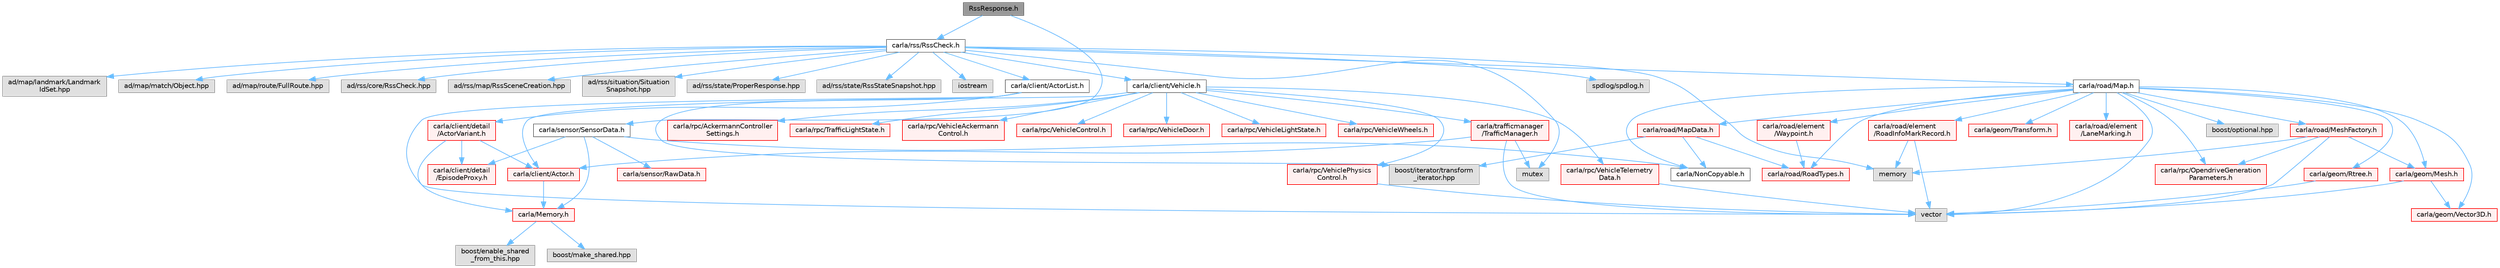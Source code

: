 digraph "RssResponse.h"
{
 // INTERACTIVE_SVG=YES
 // LATEX_PDF_SIZE
  bgcolor="transparent";
  edge [fontname=Helvetica,fontsize=10,labelfontname=Helvetica,labelfontsize=10];
  node [fontname=Helvetica,fontsize=10,shape=box,height=0.2,width=0.4];
  Node1 [id="Node000001",label="RssResponse.h",height=0.2,width=0.4,color="gray40", fillcolor="grey60", style="filled", fontcolor="black",tooltip=" "];
  Node1 -> Node2 [id="edge1_Node000001_Node000002",color="steelblue1",style="solid",tooltip=" "];
  Node2 [id="Node000002",label="carla/rss/RssCheck.h",height=0.2,width=0.4,color="grey40", fillcolor="white", style="filled",URL="$d8/dab/RssCheck_8h.html",tooltip=" "];
  Node2 -> Node3 [id="edge2_Node000002_Node000003",color="steelblue1",style="solid",tooltip=" "];
  Node3 [id="Node000003",label="spdlog/spdlog.h",height=0.2,width=0.4,color="grey60", fillcolor="#E0E0E0", style="filled",tooltip=" "];
  Node2 -> Node4 [id="edge3_Node000002_Node000004",color="steelblue1",style="solid",tooltip=" "];
  Node4 [id="Node000004",label="ad/map/landmark/Landmark\lIdSet.hpp",height=0.2,width=0.4,color="grey60", fillcolor="#E0E0E0", style="filled",tooltip=" "];
  Node2 -> Node5 [id="edge4_Node000002_Node000005",color="steelblue1",style="solid",tooltip=" "];
  Node5 [id="Node000005",label="ad/map/match/Object.hpp",height=0.2,width=0.4,color="grey60", fillcolor="#E0E0E0", style="filled",tooltip=" "];
  Node2 -> Node6 [id="edge5_Node000002_Node000006",color="steelblue1",style="solid",tooltip=" "];
  Node6 [id="Node000006",label="ad/map/route/FullRoute.hpp",height=0.2,width=0.4,color="grey60", fillcolor="#E0E0E0", style="filled",tooltip=" "];
  Node2 -> Node7 [id="edge6_Node000002_Node000007",color="steelblue1",style="solid",tooltip=" "];
  Node7 [id="Node000007",label="ad/rss/core/RssCheck.hpp",height=0.2,width=0.4,color="grey60", fillcolor="#E0E0E0", style="filled",tooltip=" "];
  Node2 -> Node8 [id="edge7_Node000002_Node000008",color="steelblue1",style="solid",tooltip=" "];
  Node8 [id="Node000008",label="ad/rss/map/RssSceneCreation.hpp",height=0.2,width=0.4,color="grey60", fillcolor="#E0E0E0", style="filled",tooltip=" "];
  Node2 -> Node9 [id="edge8_Node000002_Node000009",color="steelblue1",style="solid",tooltip=" "];
  Node9 [id="Node000009",label="ad/rss/situation/Situation\lSnapshot.hpp",height=0.2,width=0.4,color="grey60", fillcolor="#E0E0E0", style="filled",tooltip=" "];
  Node2 -> Node10 [id="edge9_Node000002_Node000010",color="steelblue1",style="solid",tooltip=" "];
  Node10 [id="Node000010",label="ad/rss/state/ProperResponse.hpp",height=0.2,width=0.4,color="grey60", fillcolor="#E0E0E0", style="filled",tooltip=" "];
  Node2 -> Node11 [id="edge10_Node000002_Node000011",color="steelblue1",style="solid",tooltip=" "];
  Node11 [id="Node000011",label="ad/rss/state/RssStateSnapshot.hpp",height=0.2,width=0.4,color="grey60", fillcolor="#E0E0E0", style="filled",tooltip=" "];
  Node2 -> Node12 [id="edge11_Node000002_Node000012",color="steelblue1",style="solid",tooltip=" "];
  Node12 [id="Node000012",label="iostream",height=0.2,width=0.4,color="grey60", fillcolor="#E0E0E0", style="filled",tooltip=" "];
  Node2 -> Node13 [id="edge12_Node000002_Node000013",color="steelblue1",style="solid",tooltip=" "];
  Node13 [id="Node000013",label="memory",height=0.2,width=0.4,color="grey60", fillcolor="#E0E0E0", style="filled",tooltip=" "];
  Node2 -> Node14 [id="edge13_Node000002_Node000014",color="steelblue1",style="solid",tooltip=" "];
  Node14 [id="Node000014",label="mutex",height=0.2,width=0.4,color="grey60", fillcolor="#E0E0E0", style="filled",tooltip=" "];
  Node2 -> Node15 [id="edge14_Node000002_Node000015",color="steelblue1",style="solid",tooltip=" "];
  Node15 [id="Node000015",label="carla/client/ActorList.h",height=0.2,width=0.4,color="grey40", fillcolor="white", style="filled",URL="$db/de8/ActorList_8h.html",tooltip=" "];
  Node15 -> Node16 [id="edge15_Node000015_Node000016",color="steelblue1",style="solid",tooltip=" "];
  Node16 [id="Node000016",label="carla/client/detail\l/ActorVariant.h",height=0.2,width=0.4,color="red", fillcolor="#FFF0F0", style="filled",URL="$d9/d0d/ActorVariant_8h.html",tooltip=" "];
  Node16 -> Node21 [id="edge16_Node000016_Node000021",color="steelblue1",style="solid",tooltip=" "];
  Node21 [id="Node000021",label="carla/Memory.h",height=0.2,width=0.4,color="red", fillcolor="#FFF0F0", style="filled",URL="$de/d5c/Memory_8h.html",tooltip=" "];
  Node21 -> Node22 [id="edge17_Node000021_Node000022",color="steelblue1",style="solid",tooltip=" "];
  Node22 [id="Node000022",label="boost/enable_shared\l_from_this.hpp",height=0.2,width=0.4,color="grey60", fillcolor="#E0E0E0", style="filled",tooltip=" "];
  Node21 -> Node23 [id="edge18_Node000021_Node000023",color="steelblue1",style="solid",tooltip=" "];
  Node23 [id="Node000023",label="boost/make_shared.hpp",height=0.2,width=0.4,color="grey60", fillcolor="#E0E0E0", style="filled",tooltip=" "];
  Node16 -> Node26 [id="edge19_Node000016_Node000026",color="steelblue1",style="solid",tooltip=" "];
  Node26 [id="Node000026",label="carla/client/Actor.h",height=0.2,width=0.4,color="red", fillcolor="#FFF0F0", style="filled",URL="$da/d48/client_2Actor_8h.html",tooltip=" "];
  Node26 -> Node21 [id="edge20_Node000026_Node000021",color="steelblue1",style="solid",tooltip=" "];
  Node16 -> Node34 [id="edge21_Node000016_Node000034",color="steelblue1",style="solid",tooltip=" "];
  Node34 [id="Node000034",label="carla/client/detail\l/EpisodeProxy.h",height=0.2,width=0.4,color="red", fillcolor="#FFF0F0", style="filled",URL="$dc/dc2/EpisodeProxy_8h.html",tooltip=" "];
  Node15 -> Node124 [id="edge22_Node000015_Node000124",color="steelblue1",style="solid",tooltip=" "];
  Node124 [id="Node000124",label="boost/iterator/transform\l_iterator.hpp",height=0.2,width=0.4,color="grey60", fillcolor="#E0E0E0", style="filled",tooltip=" "];
  Node15 -> Node78 [id="edge23_Node000015_Node000078",color="steelblue1",style="solid",tooltip=" "];
  Node78 [id="Node000078",label="vector",height=0.2,width=0.4,color="grey60", fillcolor="#E0E0E0", style="filled",tooltip=" "];
  Node2 -> Node186 [id="edge24_Node000002_Node000186",color="steelblue1",style="solid",tooltip=" "];
  Node186 [id="Node000186",label="carla/client/Vehicle.h",height=0.2,width=0.4,color="grey40", fillcolor="white", style="filled",URL="$d9/d18/Vehicle_8h.html",tooltip=" "];
  Node186 -> Node26 [id="edge25_Node000186_Node000026",color="steelblue1",style="solid",tooltip=" "];
  Node186 -> Node187 [id="edge26_Node000186_Node000187",color="steelblue1",style="solid",tooltip=" "];
  Node187 [id="Node000187",label="carla/rpc/AckermannController\lSettings.h",height=0.2,width=0.4,color="red", fillcolor="#FFF0F0", style="filled",URL="$d0/d10/LibCarla_2source_2carla_2rpc_2AckermannControllerSettings_8h.html",tooltip=" "];
  Node186 -> Node115 [id="edge27_Node000186_Node000115",color="steelblue1",style="solid",tooltip=" "];
  Node115 [id="Node000115",label="carla/rpc/TrafficLightState.h",height=0.2,width=0.4,color="red", fillcolor="#FFF0F0", style="filled",URL="$d1/d16/LibCarla_2source_2carla_2rpc_2TrafficLightState_8h.html",tooltip=" "];
  Node186 -> Node190 [id="edge28_Node000186_Node000190",color="steelblue1",style="solid",tooltip=" "];
  Node190 [id="Node000190",label="carla/rpc/VehicleAckermann\lControl.h",height=0.2,width=0.4,color="red", fillcolor="#FFF0F0", style="filled",URL="$dc/def/LibCarla_2source_2carla_2rpc_2VehicleAckermannControl_8h.html",tooltip=" "];
  Node186 -> Node116 [id="edge29_Node000186_Node000116",color="steelblue1",style="solid",tooltip=" "];
  Node116 [id="Node000116",label="carla/rpc/VehicleControl.h",height=0.2,width=0.4,color="red", fillcolor="#FFF0F0", style="filled",URL="$dd/d28/LibCarla_2source_2carla_2rpc_2VehicleControl_8h.html",tooltip=" "];
  Node186 -> Node193 [id="edge30_Node000186_Node000193",color="steelblue1",style="solid",tooltip=" "];
  Node193 [id="Node000193",label="carla/rpc/VehicleDoor.h",height=0.2,width=0.4,color="red", fillcolor="#FFF0F0", style="filled",URL="$da/dc3/VehicleDoor_8h.html",tooltip=" "];
  Node186 -> Node178 [id="edge31_Node000186_Node000178",color="steelblue1",style="solid",tooltip=" "];
  Node178 [id="Node000178",label="carla/rpc/VehicleLightState.h",height=0.2,width=0.4,color="red", fillcolor="#FFF0F0", style="filled",URL="$d8/d64/LibCarla_2source_2carla_2rpc_2VehicleLightState_8h.html",tooltip=" "];
  Node186 -> Node167 [id="edge32_Node000186_Node000167",color="steelblue1",style="solid",tooltip=" "];
  Node167 [id="Node000167",label="carla/rpc/VehiclePhysics\lControl.h",height=0.2,width=0.4,color="red", fillcolor="#FFF0F0", style="filled",URL="$d1/d8e/LibCarla_2source_2carla_2rpc_2VehiclePhysicsControl_8h.html",tooltip=" "];
  Node167 -> Node78 [id="edge33_Node000167_Node000078",color="steelblue1",style="solid",tooltip=" "];
  Node186 -> Node194 [id="edge34_Node000186_Node000194",color="steelblue1",style="solid",tooltip=" "];
  Node194 [id="Node000194",label="carla/rpc/VehicleTelemetry\lData.h",height=0.2,width=0.4,color="red", fillcolor="#FFF0F0", style="filled",URL="$d3/d90/LibCarla_2source_2carla_2rpc_2VehicleTelemetryData_8h.html",tooltip=" "];
  Node194 -> Node78 [id="edge35_Node000194_Node000078",color="steelblue1",style="solid",tooltip=" "];
  Node186 -> Node196 [id="edge36_Node000186_Node000196",color="steelblue1",style="solid",tooltip=" "];
  Node196 [id="Node000196",label="carla/rpc/VehicleWheels.h",height=0.2,width=0.4,color="red", fillcolor="#FFF0F0", style="filled",URL="$d2/d02/VehicleWheels_8h.html",tooltip=" "];
  Node186 -> Node197 [id="edge37_Node000186_Node000197",color="steelblue1",style="solid",tooltip=" "];
  Node197 [id="Node000197",label="carla/trafficmanager\l/TrafficManager.h",height=0.2,width=0.4,color="red", fillcolor="#FFF0F0", style="filled",URL="$da/dfd/TrafficManager_8h.html",tooltip=" "];
  Node197 -> Node14 [id="edge38_Node000197_Node000014",color="steelblue1",style="solid",tooltip=" "];
  Node197 -> Node78 [id="edge39_Node000197_Node000078",color="steelblue1",style="solid",tooltip=" "];
  Node197 -> Node26 [id="edge40_Node000197_Node000026",color="steelblue1",style="solid",tooltip=" "];
  Node2 -> Node203 [id="edge41_Node000002_Node000203",color="steelblue1",style="solid",tooltip=" "];
  Node203 [id="Node000203",label="carla/road/Map.h",height=0.2,width=0.4,color="grey40", fillcolor="white", style="filled",URL="$df/d64/road_2Map_8h.html",tooltip=" "];
  Node203 -> Node84 [id="edge42_Node000203_Node000084",color="steelblue1",style="solid",tooltip=" "];
  Node84 [id="Node000084",label="carla/geom/Mesh.h",height=0.2,width=0.4,color="red", fillcolor="#FFF0F0", style="filled",URL="$d9/d31/Mesh_8h.html",tooltip=" "];
  Node84 -> Node78 [id="edge43_Node000084_Node000078",color="steelblue1",style="solid",tooltip=" "];
  Node84 -> Node48 [id="edge44_Node000084_Node000048",color="steelblue1",style="solid",tooltip=" "];
  Node48 [id="Node000048",label="carla/geom/Vector3D.h",height=0.2,width=0.4,color="red", fillcolor="#FFF0F0", style="filled",URL="$de/d70/geom_2Vector3D_8h.html",tooltip=" "];
  Node203 -> Node204 [id="edge45_Node000203_Node000204",color="steelblue1",style="solid",tooltip=" "];
  Node204 [id="Node000204",label="carla/geom/Rtree.h",height=0.2,width=0.4,color="red", fillcolor="#FFF0F0", style="filled",URL="$d5/d30/Rtree_8h.html",tooltip=" "];
  Node204 -> Node78 [id="edge46_Node000204_Node000078",color="steelblue1",style="solid",tooltip=" "];
  Node203 -> Node46 [id="edge47_Node000203_Node000046",color="steelblue1",style="solid",tooltip=" "];
  Node46 [id="Node000046",label="carla/geom/Transform.h",height=0.2,width=0.4,color="red", fillcolor="#FFF0F0", style="filled",URL="$de/d17/geom_2Transform_8h.html",tooltip=" "];
  Node203 -> Node28 [id="edge48_Node000203_Node000028",color="steelblue1",style="solid",tooltip=" "];
  Node28 [id="Node000028",label="carla/NonCopyable.h",height=0.2,width=0.4,color="grey40", fillcolor="white", style="filled",URL="$d4/dd8/LibCarla_2source_2carla_2NonCopyable_8h.html",tooltip=" "];
  Node203 -> Node72 [id="edge49_Node000203_Node000072",color="steelblue1",style="solid",tooltip=" "];
  Node72 [id="Node000072",label="carla/road/element\l/LaneMarking.h",height=0.2,width=0.4,color="red", fillcolor="#FFF0F0", style="filled",URL="$d5/d4c/LaneMarking_8h.html",tooltip=" "];
  Node203 -> Node74 [id="edge50_Node000203_Node000074",color="steelblue1",style="solid",tooltip=" "];
  Node74 [id="Node000074",label="carla/road/element\l/RoadInfoMarkRecord.h",height=0.2,width=0.4,color="red", fillcolor="#FFF0F0", style="filled",URL="$dd/d32/RoadInfoMarkRecord_8h.html",tooltip=" "];
  Node74 -> Node78 [id="edge51_Node000074_Node000078",color="steelblue1",style="solid",tooltip=" "];
  Node74 -> Node13 [id="edge52_Node000074_Node000013",color="steelblue1",style="solid",tooltip=" "];
  Node203 -> Node80 [id="edge53_Node000203_Node000080",color="steelblue1",style="solid",tooltip=" "];
  Node80 [id="Node000080",label="carla/road/element\l/Waypoint.h",height=0.2,width=0.4,color="red", fillcolor="#FFF0F0", style="filled",URL="$d3/dbb/road_2element_2Waypoint_8h.html",tooltip=" "];
  Node80 -> Node81 [id="edge54_Node000080_Node000081",color="steelblue1",style="solid",tooltip=" "];
  Node81 [id="Node000081",label="carla/road/RoadTypes.h",height=0.2,width=0.4,color="red", fillcolor="#FFF0F0", style="filled",URL="$d6/dbb/RoadTypes_8h.html",tooltip=" "];
  Node203 -> Node208 [id="edge55_Node000203_Node000208",color="steelblue1",style="solid",tooltip=" "];
  Node208 [id="Node000208",label="carla/road/MapData.h",height=0.2,width=0.4,color="red", fillcolor="#FFF0F0", style="filled",URL="$d5/db7/MapData_8h.html",tooltip=" "];
  Node208 -> Node28 [id="edge56_Node000208_Node000028",color="steelblue1",style="solid",tooltip=" "];
  Node208 -> Node81 [id="edge57_Node000208_Node000081",color="steelblue1",style="solid",tooltip=" "];
  Node208 -> Node124 [id="edge58_Node000208_Node000124",color="steelblue1",style="solid",tooltip=" "];
  Node203 -> Node81 [id="edge59_Node000203_Node000081",color="steelblue1",style="solid",tooltip=" "];
  Node203 -> Node217 [id="edge60_Node000203_Node000217",color="steelblue1",style="solid",tooltip=" "];
  Node217 [id="Node000217",label="carla/road/MeshFactory.h",height=0.2,width=0.4,color="red", fillcolor="#FFF0F0", style="filled",URL="$d9/d87/MeshFactory_8h.html",tooltip=" "];
  Node217 -> Node13 [id="edge61_Node000217_Node000013",color="steelblue1",style="solid",tooltip=" "];
  Node217 -> Node78 [id="edge62_Node000217_Node000078",color="steelblue1",style="solid",tooltip=" "];
  Node217 -> Node84 [id="edge63_Node000217_Node000084",color="steelblue1",style="solid",tooltip=" "];
  Node217 -> Node218 [id="edge64_Node000217_Node000218",color="steelblue1",style="solid",tooltip=" "];
  Node218 [id="Node000218",label="carla/rpc/OpendriveGeneration\lParameters.h",height=0.2,width=0.4,color="red", fillcolor="#FFF0F0", style="filled",URL="$d9/d3b/OpendriveGenerationParameters_8h.html",tooltip=" "];
  Node203 -> Node48 [id="edge65_Node000203_Node000048",color="steelblue1",style="solid",tooltip=" "];
  Node203 -> Node218 [id="edge66_Node000203_Node000218",color="steelblue1",style="solid",tooltip=" "];
  Node203 -> Node94 [id="edge67_Node000203_Node000094",color="steelblue1",style="solid",tooltip=" "];
  Node94 [id="Node000094",label="boost/optional.hpp",height=0.2,width=0.4,color="grey60", fillcolor="#E0E0E0", style="filled",tooltip=" "];
  Node203 -> Node78 [id="edge68_Node000203_Node000078",color="steelblue1",style="solid",tooltip=" "];
  Node1 -> Node127 [id="edge69_Node000001_Node000127",color="steelblue1",style="solid",tooltip=" "];
  Node127 [id="Node000127",label="carla/sensor/SensorData.h",height=0.2,width=0.4,color="grey40", fillcolor="white", style="filled",URL="$d0/d07/SensorData_8h.html",tooltip=" "];
  Node127 -> Node21 [id="edge70_Node000127_Node000021",color="steelblue1",style="solid",tooltip=" "];
  Node127 -> Node28 [id="edge71_Node000127_Node000028",color="steelblue1",style="solid",tooltip=" "];
  Node127 -> Node128 [id="edge72_Node000127_Node000128",color="steelblue1",style="solid",tooltip=" "];
  Node128 [id="Node000128",label="carla/sensor/RawData.h",height=0.2,width=0.4,color="red", fillcolor="#FFF0F0", style="filled",URL="$dc/d62/RawData_8h.html",tooltip=" "];
  Node127 -> Node34 [id="edge73_Node000127_Node000034",color="steelblue1",style="solid",tooltip=" "];
}
